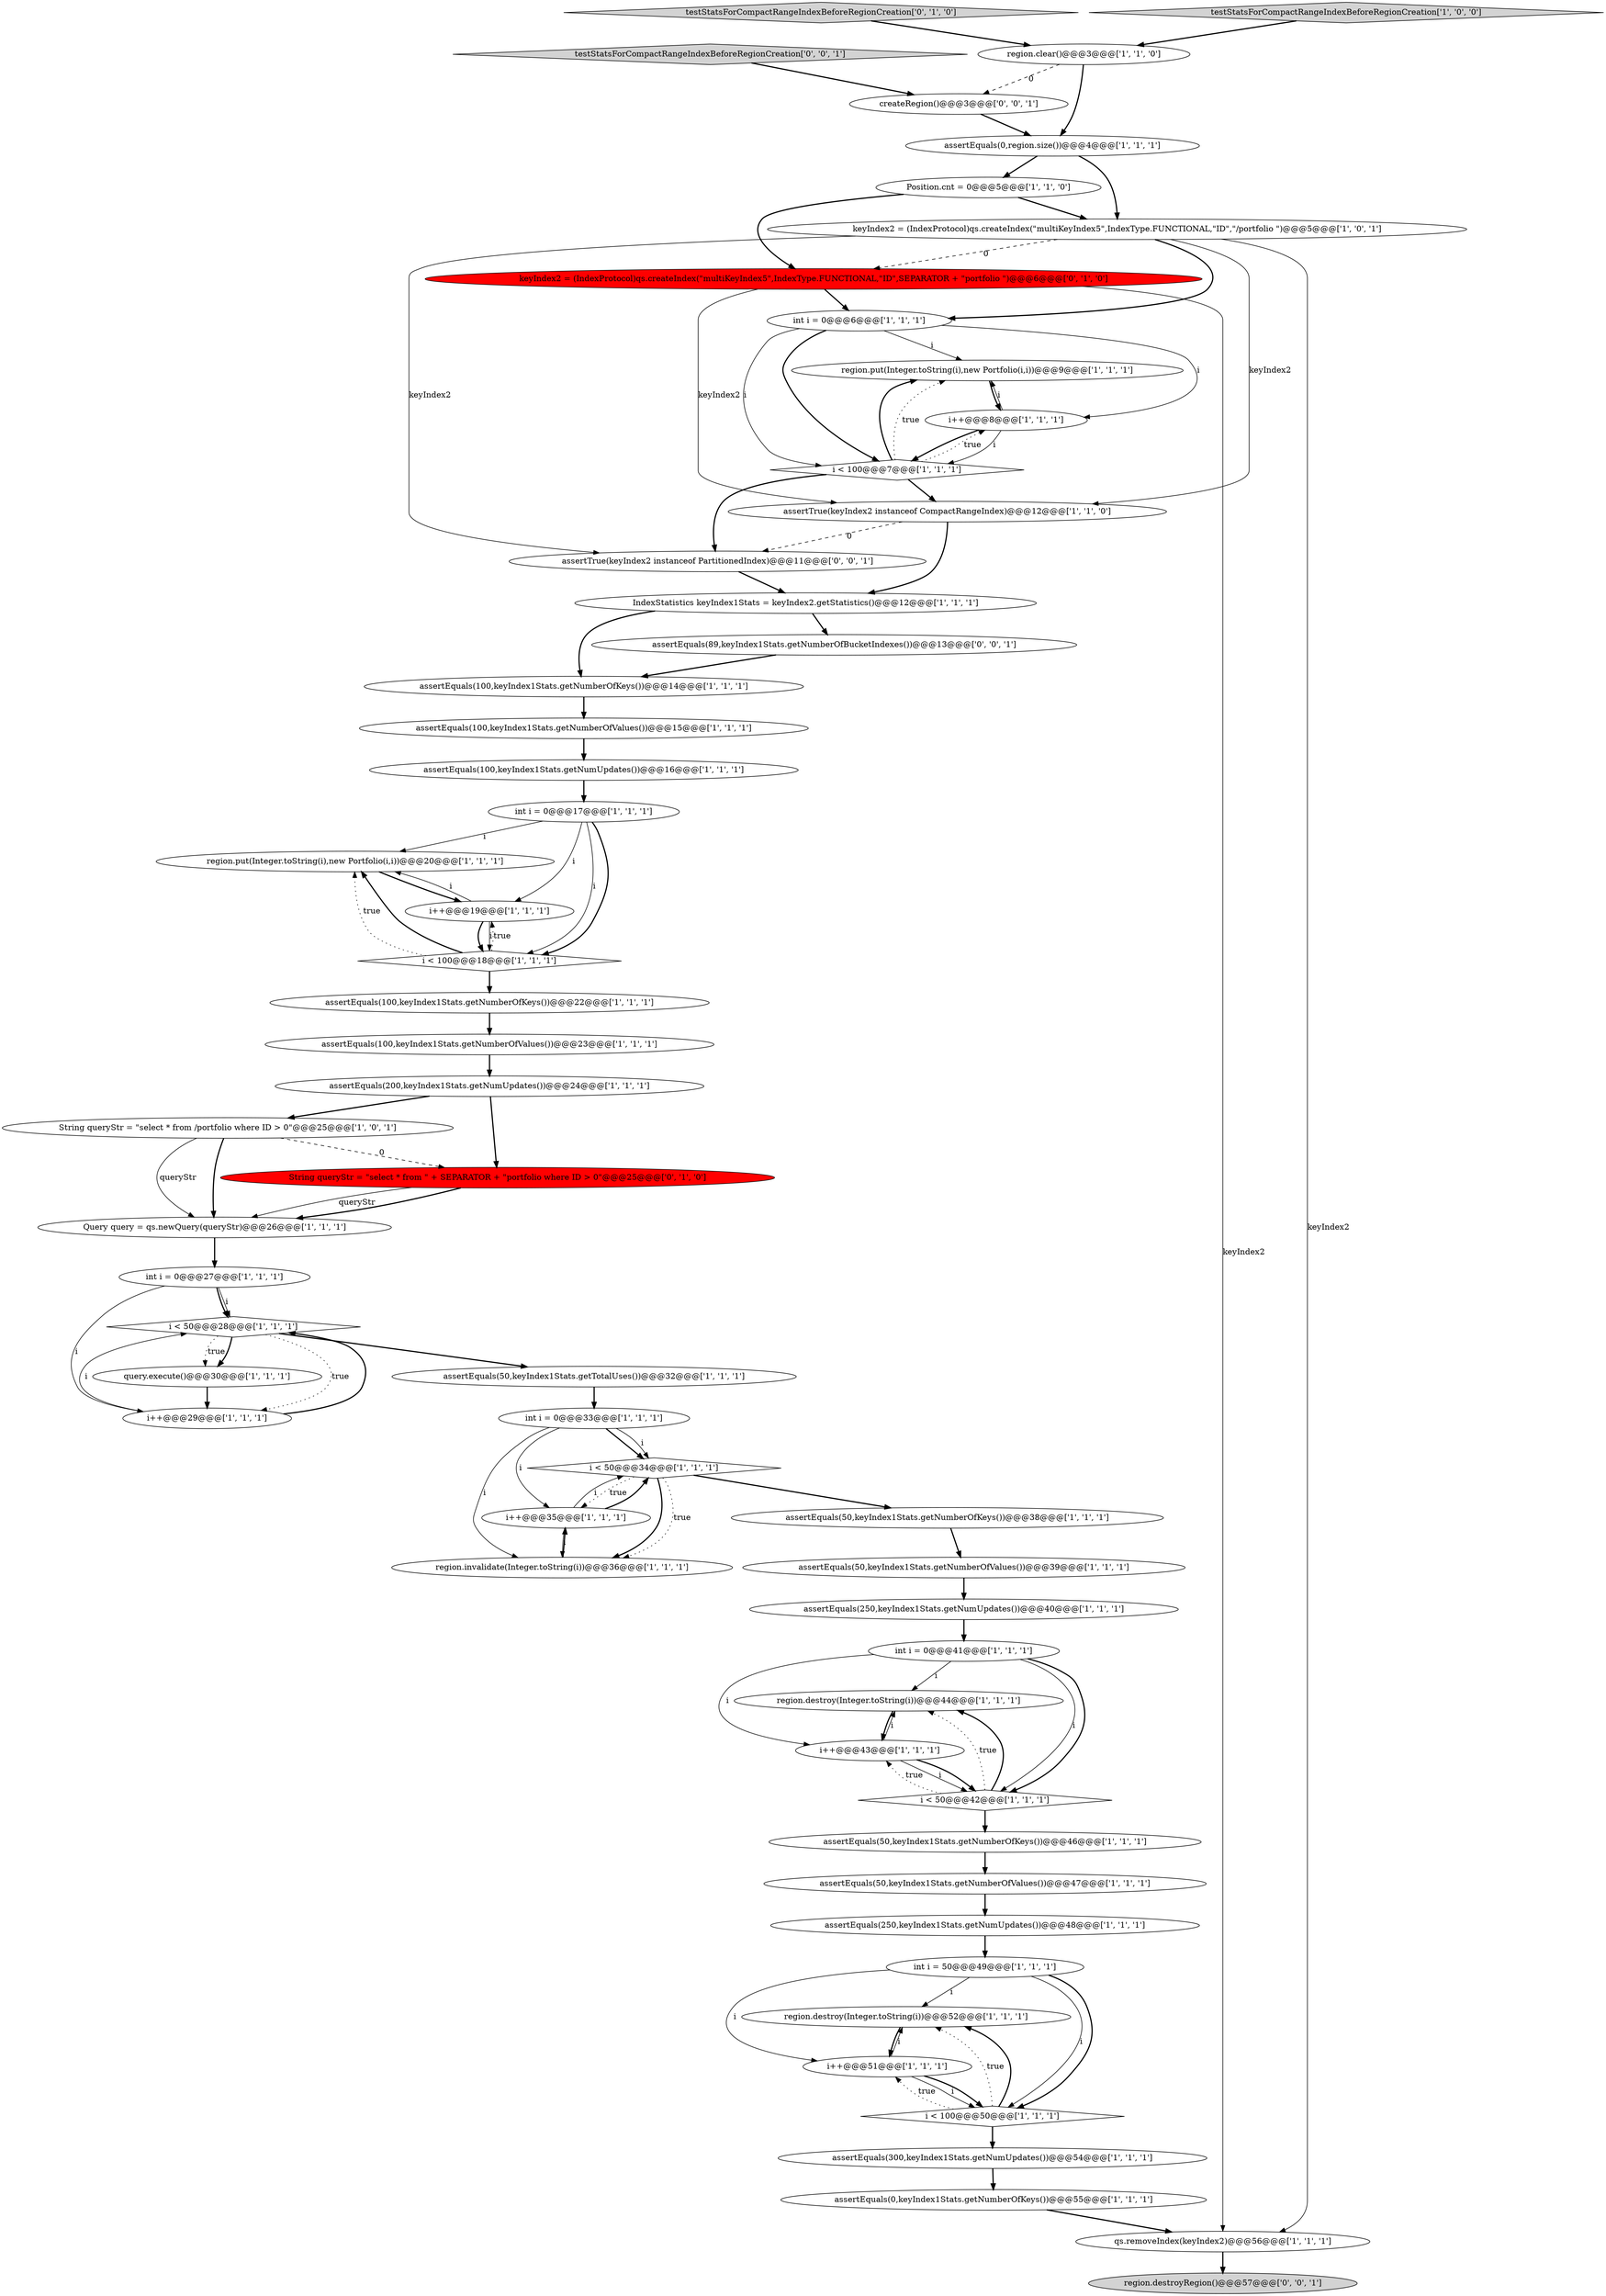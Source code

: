 digraph {
29 [style = filled, label = "int i = 0@@@6@@@['1', '1', '1']", fillcolor = white, shape = ellipse image = "AAA0AAABBB1BBB"];
56 [style = filled, label = "assertTrue(keyIndex2 instanceof PartitionedIndex)@@@11@@@['0', '0', '1']", fillcolor = white, shape = ellipse image = "AAA0AAABBB3BBB"];
34 [style = filled, label = "i < 50@@@34@@@['1', '1', '1']", fillcolor = white, shape = diamond image = "AAA0AAABBB1BBB"];
50 [style = filled, label = "testStatsForCompactRangeIndexBeforeRegionCreation['0', '1', '0']", fillcolor = lightgray, shape = diamond image = "AAA0AAABBB2BBB"];
42 [style = filled, label = "assertEquals(100,keyIndex1Stats.getNumberOfValues())@@@15@@@['1', '1', '1']", fillcolor = white, shape = ellipse image = "AAA0AAABBB1BBB"];
27 [style = filled, label = "testStatsForCompactRangeIndexBeforeRegionCreation['1', '0', '0']", fillcolor = lightgray, shape = diamond image = "AAA0AAABBB1BBB"];
30 [style = filled, label = "region.put(Integer.toString(i),new Portfolio(i,i))@@@20@@@['1', '1', '1']", fillcolor = white, shape = ellipse image = "AAA0AAABBB1BBB"];
43 [style = filled, label = "assertEquals(50,keyIndex1Stats.getNumberOfValues())@@@39@@@['1', '1', '1']", fillcolor = white, shape = ellipse image = "AAA0AAABBB1BBB"];
22 [style = filled, label = "assertEquals(100,keyIndex1Stats.getNumUpdates())@@@16@@@['1', '1', '1']", fillcolor = white, shape = ellipse image = "AAA0AAABBB1BBB"];
12 [style = filled, label = "region.put(Integer.toString(i),new Portfolio(i,i))@@@9@@@['1', '1', '1']", fillcolor = white, shape = ellipse image = "AAA0AAABBB1BBB"];
54 [style = filled, label = "region.destroyRegion()@@@57@@@['0', '0', '1']", fillcolor = lightgray, shape = ellipse image = "AAA0AAABBB3BBB"];
1 [style = filled, label = "int i = 0@@@17@@@['1', '1', '1']", fillcolor = white, shape = ellipse image = "AAA0AAABBB1BBB"];
20 [style = filled, label = "query.execute()@@@30@@@['1', '1', '1']", fillcolor = white, shape = ellipse image = "AAA0AAABBB1BBB"];
23 [style = filled, label = "i++@@@19@@@['1', '1', '1']", fillcolor = white, shape = ellipse image = "AAA0AAABBB1BBB"];
31 [style = filled, label = "assertEquals(100,keyIndex1Stats.getNumberOfKeys())@@@14@@@['1', '1', '1']", fillcolor = white, shape = ellipse image = "AAA0AAABBB1BBB"];
39 [style = filled, label = "int i = 0@@@27@@@['1', '1', '1']", fillcolor = white, shape = ellipse image = "AAA0AAABBB1BBB"];
24 [style = filled, label = "assertEquals(250,keyIndex1Stats.getNumUpdates())@@@48@@@['1', '1', '1']", fillcolor = white, shape = ellipse image = "AAA0AAABBB1BBB"];
51 [style = filled, label = "keyIndex2 = (IndexProtocol)qs.createIndex(\"multiKeyIndex5\",IndexType.FUNCTIONAL,\"ID\",SEPARATOR + \"portfolio \")@@@6@@@['0', '1', '0']", fillcolor = red, shape = ellipse image = "AAA1AAABBB2BBB"];
45 [style = filled, label = "int i = 50@@@49@@@['1', '1', '1']", fillcolor = white, shape = ellipse image = "AAA0AAABBB1BBB"];
44 [style = filled, label = "region.destroy(Integer.toString(i))@@@52@@@['1', '1', '1']", fillcolor = white, shape = ellipse image = "AAA0AAABBB1BBB"];
53 [style = filled, label = "testStatsForCompactRangeIndexBeforeRegionCreation['0', '0', '1']", fillcolor = lightgray, shape = diamond image = "AAA0AAABBB3BBB"];
26 [style = filled, label = "assertEquals(250,keyIndex1Stats.getNumUpdates())@@@40@@@['1', '1', '1']", fillcolor = white, shape = ellipse image = "AAA0AAABBB1BBB"];
41 [style = filled, label = "assertEquals(50,keyIndex1Stats.getNumberOfValues())@@@47@@@['1', '1', '1']", fillcolor = white, shape = ellipse image = "AAA0AAABBB1BBB"];
6 [style = filled, label = "Position.cnt = 0@@@5@@@['1', '1', '0']", fillcolor = white, shape = ellipse image = "AAA0AAABBB1BBB"];
3 [style = filled, label = "keyIndex2 = (IndexProtocol)qs.createIndex(\"multiKeyIndex5\",IndexType.FUNCTIONAL,\"ID\",\"/portfolio \")@@@5@@@['1', '0', '1']", fillcolor = white, shape = ellipse image = "AAA0AAABBB1BBB"];
14 [style = filled, label = "assertEquals(100,keyIndex1Stats.getNumberOfKeys())@@@22@@@['1', '1', '1']", fillcolor = white, shape = ellipse image = "AAA0AAABBB1BBB"];
49 [style = filled, label = "String queryStr = \"select * from \" + SEPARATOR + \"portfolio where ID > 0\"@@@25@@@['0', '1', '0']", fillcolor = red, shape = ellipse image = "AAA1AAABBB2BBB"];
16 [style = filled, label = "assertEquals(50,keyIndex1Stats.getNumberOfKeys())@@@38@@@['1', '1', '1']", fillcolor = white, shape = ellipse image = "AAA0AAABBB1BBB"];
28 [style = filled, label = "assertEquals(200,keyIndex1Stats.getNumUpdates())@@@24@@@['1', '1', '1']", fillcolor = white, shape = ellipse image = "AAA0AAABBB1BBB"];
19 [style = filled, label = "assertEquals(0,region.size())@@@4@@@['1', '1', '1']", fillcolor = white, shape = ellipse image = "AAA0AAABBB1BBB"];
55 [style = filled, label = "createRegion()@@@3@@@['0', '0', '1']", fillcolor = white, shape = ellipse image = "AAA0AAABBB3BBB"];
40 [style = filled, label = "i < 100@@@50@@@['1', '1', '1']", fillcolor = white, shape = diamond image = "AAA0AAABBB1BBB"];
10 [style = filled, label = "i < 100@@@18@@@['1', '1', '1']", fillcolor = white, shape = diamond image = "AAA0AAABBB1BBB"];
32 [style = filled, label = "i++@@@35@@@['1', '1', '1']", fillcolor = white, shape = ellipse image = "AAA0AAABBB1BBB"];
52 [style = filled, label = "assertEquals(89,keyIndex1Stats.getNumberOfBucketIndexes())@@@13@@@['0', '0', '1']", fillcolor = white, shape = ellipse image = "AAA0AAABBB3BBB"];
11 [style = filled, label = "IndexStatistics keyIndex1Stats = keyIndex2.getStatistics()@@@12@@@['1', '1', '1']", fillcolor = white, shape = ellipse image = "AAA0AAABBB1BBB"];
18 [style = filled, label = "assertTrue(keyIndex2 instanceof CompactRangeIndex)@@@12@@@['1', '1', '0']", fillcolor = white, shape = ellipse image = "AAA0AAABBB1BBB"];
25 [style = filled, label = "assertEquals(300,keyIndex1Stats.getNumUpdates())@@@54@@@['1', '1', '1']", fillcolor = white, shape = ellipse image = "AAA0AAABBB1BBB"];
37 [style = filled, label = "i < 100@@@7@@@['1', '1', '1']", fillcolor = white, shape = diamond image = "AAA0AAABBB1BBB"];
48 [style = filled, label = "region.invalidate(Integer.toString(i))@@@36@@@['1', '1', '1']", fillcolor = white, shape = ellipse image = "AAA0AAABBB1BBB"];
13 [style = filled, label = "i < 50@@@28@@@['1', '1', '1']", fillcolor = white, shape = diamond image = "AAA0AAABBB1BBB"];
9 [style = filled, label = "Query query = qs.newQuery(queryStr)@@@26@@@['1', '1', '1']", fillcolor = white, shape = ellipse image = "AAA0AAABBB1BBB"];
8 [style = filled, label = "int i = 0@@@33@@@['1', '1', '1']", fillcolor = white, shape = ellipse image = "AAA0AAABBB1BBB"];
5 [style = filled, label = "qs.removeIndex(keyIndex2)@@@56@@@['1', '1', '1']", fillcolor = white, shape = ellipse image = "AAA0AAABBB1BBB"];
35 [style = filled, label = "assertEquals(50,keyIndex1Stats.getNumberOfKeys())@@@46@@@['1', '1', '1']", fillcolor = white, shape = ellipse image = "AAA0AAABBB1BBB"];
21 [style = filled, label = "i++@@@8@@@['1', '1', '1']", fillcolor = white, shape = ellipse image = "AAA0AAABBB1BBB"];
4 [style = filled, label = "region.destroy(Integer.toString(i))@@@44@@@['1', '1', '1']", fillcolor = white, shape = ellipse image = "AAA0AAABBB1BBB"];
46 [style = filled, label = "i++@@@51@@@['1', '1', '1']", fillcolor = white, shape = ellipse image = "AAA0AAABBB1BBB"];
17 [style = filled, label = "int i = 0@@@41@@@['1', '1', '1']", fillcolor = white, shape = ellipse image = "AAA0AAABBB1BBB"];
33 [style = filled, label = "i < 50@@@42@@@['1', '1', '1']", fillcolor = white, shape = diamond image = "AAA0AAABBB1BBB"];
15 [style = filled, label = "assertEquals(50,keyIndex1Stats.getTotalUses())@@@32@@@['1', '1', '1']", fillcolor = white, shape = ellipse image = "AAA0AAABBB1BBB"];
7 [style = filled, label = "String queryStr = \"select * from /portfolio where ID > 0\"@@@25@@@['1', '0', '1']", fillcolor = white, shape = ellipse image = "AAA0AAABBB1BBB"];
0 [style = filled, label = "i++@@@29@@@['1', '1', '1']", fillcolor = white, shape = ellipse image = "AAA0AAABBB1BBB"];
36 [style = filled, label = "i++@@@43@@@['1', '1', '1']", fillcolor = white, shape = ellipse image = "AAA0AAABBB1BBB"];
2 [style = filled, label = "assertEquals(100,keyIndex1Stats.getNumberOfValues())@@@23@@@['1', '1', '1']", fillcolor = white, shape = ellipse image = "AAA0AAABBB1BBB"];
47 [style = filled, label = "region.clear()@@@3@@@['1', '1', '0']", fillcolor = white, shape = ellipse image = "AAA0AAABBB1BBB"];
38 [style = filled, label = "assertEquals(0,keyIndex1Stats.getNumberOfKeys())@@@55@@@['1', '1', '1']", fillcolor = white, shape = ellipse image = "AAA0AAABBB1BBB"];
6->3 [style = bold, label=""];
32->48 [style = solid, label="i"];
0->13 [style = bold, label=""];
35->41 [style = bold, label=""];
7->9 [style = solid, label="queryStr"];
13->20 [style = dotted, label="true"];
20->0 [style = bold, label=""];
7->49 [style = dashed, label="0"];
1->30 [style = solid, label="i"];
40->25 [style = bold, label=""];
32->34 [style = bold, label=""];
43->26 [style = bold, label=""];
40->44 [style = dotted, label="true"];
36->33 [style = bold, label=""];
10->30 [style = dotted, label="true"];
3->51 [style = dashed, label="0"];
40->46 [style = dotted, label="true"];
7->9 [style = bold, label=""];
44->46 [style = bold, label=""];
16->43 [style = bold, label=""];
29->12 [style = solid, label="i"];
13->20 [style = bold, label=""];
4->36 [style = bold, label=""];
2->28 [style = bold, label=""];
19->3 [style = bold, label=""];
3->18 [style = solid, label="keyIndex2"];
8->34 [style = bold, label=""];
9->39 [style = bold, label=""];
33->4 [style = dotted, label="true"];
34->48 [style = bold, label=""];
26->17 [style = bold, label=""];
10->14 [style = bold, label=""];
12->21 [style = bold, label=""];
39->13 [style = solid, label="i"];
18->11 [style = bold, label=""];
23->30 [style = solid, label="i"];
19->6 [style = bold, label=""];
39->0 [style = solid, label="i"];
8->48 [style = solid, label="i"];
45->40 [style = solid, label="i"];
46->44 [style = solid, label="i"];
21->37 [style = bold, label=""];
49->9 [style = solid, label="queryStr"];
10->23 [style = dotted, label="true"];
29->37 [style = solid, label="i"];
13->0 [style = dotted, label="true"];
17->33 [style = solid, label="i"];
1->10 [style = solid, label="i"];
23->10 [style = bold, label=""];
48->32 [style = bold, label=""];
13->15 [style = bold, label=""];
42->22 [style = bold, label=""];
46->40 [style = bold, label=""];
27->47 [style = bold, label=""];
36->4 [style = solid, label="i"];
29->21 [style = solid, label="i"];
46->40 [style = solid, label="i"];
55->19 [style = bold, label=""];
3->29 [style = bold, label=""];
25->38 [style = bold, label=""];
56->11 [style = bold, label=""];
38->5 [style = bold, label=""];
47->55 [style = dashed, label="0"];
39->13 [style = bold, label=""];
21->37 [style = solid, label="i"];
33->4 [style = bold, label=""];
6->51 [style = bold, label=""];
28->49 [style = bold, label=""];
3->5 [style = solid, label="keyIndex2"];
17->36 [style = solid, label="i"];
29->37 [style = bold, label=""];
34->48 [style = dotted, label="true"];
24->45 [style = bold, label=""];
37->12 [style = bold, label=""];
1->23 [style = solid, label="i"];
51->29 [style = bold, label=""];
21->12 [style = solid, label="i"];
11->31 [style = bold, label=""];
31->42 [style = bold, label=""];
8->34 [style = solid, label="i"];
34->16 [style = bold, label=""];
14->2 [style = bold, label=""];
22->1 [style = bold, label=""];
32->34 [style = solid, label="i"];
51->5 [style = solid, label="keyIndex2"];
45->44 [style = solid, label="i"];
10->30 [style = bold, label=""];
15->8 [style = bold, label=""];
36->33 [style = solid, label="i"];
45->40 [style = bold, label=""];
40->44 [style = bold, label=""];
23->10 [style = solid, label="i"];
53->55 [style = bold, label=""];
34->32 [style = dotted, label="true"];
5->54 [style = bold, label=""];
33->35 [style = bold, label=""];
18->56 [style = dashed, label="0"];
17->4 [style = solid, label="i"];
41->24 [style = bold, label=""];
0->13 [style = solid, label="i"];
37->21 [style = dotted, label="true"];
30->23 [style = bold, label=""];
28->7 [style = bold, label=""];
37->12 [style = dotted, label="true"];
17->33 [style = bold, label=""];
11->52 [style = bold, label=""];
8->32 [style = solid, label="i"];
45->46 [style = solid, label="i"];
33->36 [style = dotted, label="true"];
51->18 [style = solid, label="keyIndex2"];
50->47 [style = bold, label=""];
3->56 [style = solid, label="keyIndex2"];
47->19 [style = bold, label=""];
52->31 [style = bold, label=""];
37->18 [style = bold, label=""];
1->10 [style = bold, label=""];
49->9 [style = bold, label=""];
37->56 [style = bold, label=""];
}
